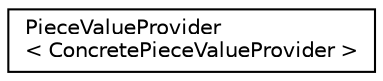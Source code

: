 digraph "Graphical Class Hierarchy"
{
 // LATEX_PDF_SIZE
  edge [fontname="Helvetica",fontsize="10",labelfontname="Helvetica",labelfontsize="10"];
  node [fontname="Helvetica",fontsize="10",shape=record];
  rankdir="LR";
  Node0 [label="PieceValueProvider\l\< ConcretePieceValueProvider \>",height=0.2,width=0.4,color="black", fillcolor="white", style="filled",URL="$classPieceValueProvider.html",tooltip="CRTP interface with method to retrieve points value for a specific gameboard::GamePiece at a specific..."];
}

